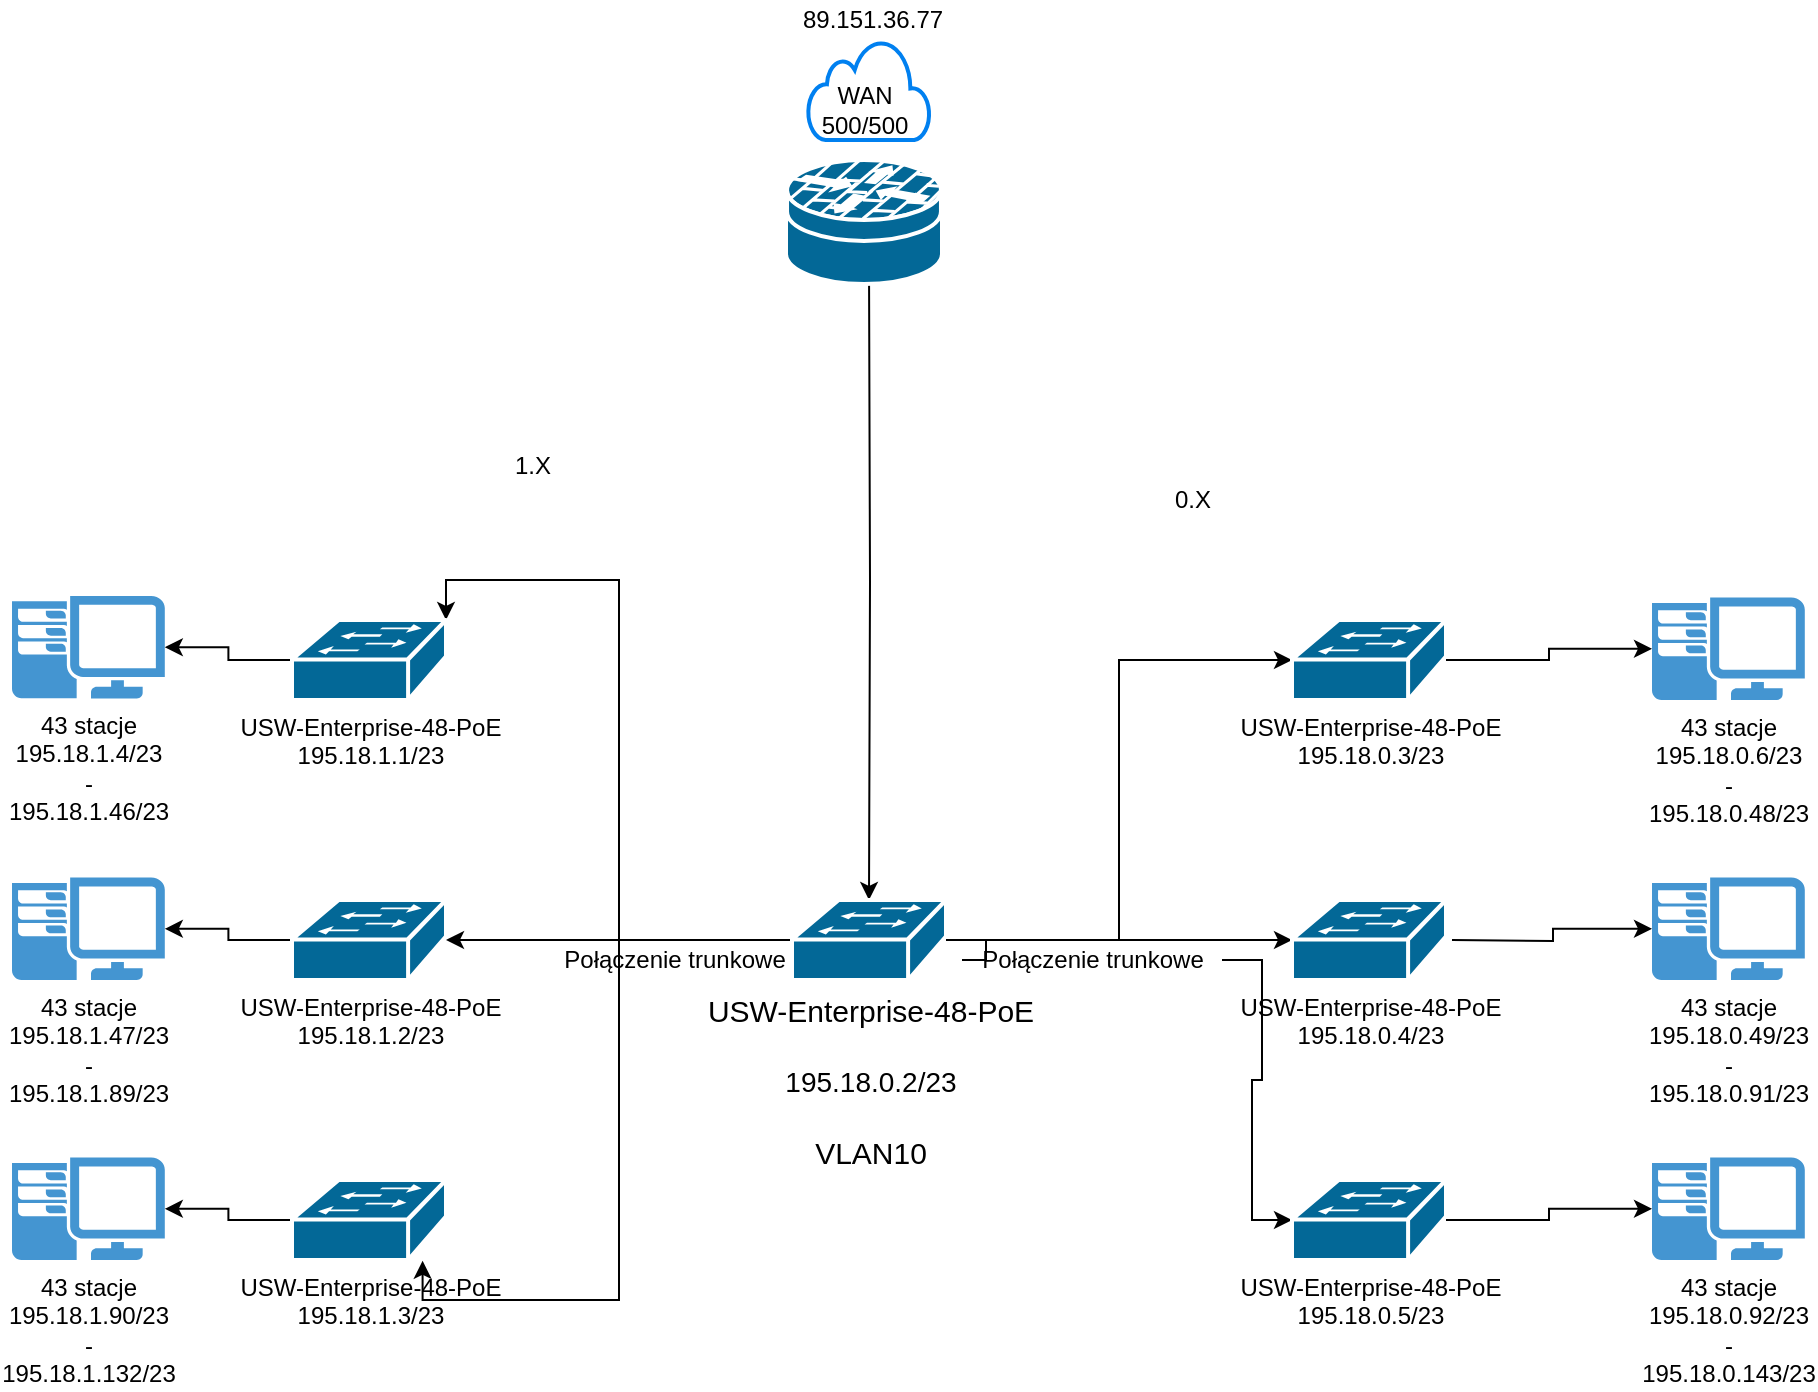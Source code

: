<mxfile version="15.4.0" type="github">
  <diagram id="f6o2FOGRASFLj1vxCPKE" name="Page-1">
    <mxGraphModel dx="1422" dy="734" grid="1" gridSize="10" guides="1" tooltips="1" connect="1" arrows="1" fold="1" page="1" pageScale="1" pageWidth="827" pageHeight="1169" math="0" shadow="0">
      <root>
        <mxCell id="0" />
        <mxCell id="1" parent="0" />
        <mxCell id="o_KLARVnYL17PYb3-e0V-1" value="" style="html=1;verticalLabelPosition=bottom;align=center;labelBackgroundColor=#ffffff;verticalAlign=top;strokeWidth=2;strokeColor=#0080F0;shadow=0;dashed=0;shape=mxgraph.ios7.icons.cloud;" parent="1" vertex="1">
          <mxGeometry x="438" y="270" width="61" height="50" as="geometry" />
        </mxCell>
        <mxCell id="o_KLARVnYL17PYb3-e0V-2" value="&lt;div&gt;WAN&lt;/div&gt;&lt;div&gt;500/500&lt;/div&gt;" style="text;html=1;align=center;verticalAlign=middle;resizable=0;points=[];autosize=1;strokeColor=none;fillColor=none;" parent="1" vertex="1">
          <mxGeometry x="436" y="290" width="60" height="30" as="geometry" />
        </mxCell>
        <mxCell id="o_KLARVnYL17PYb3-e0V-3" style="edgeStyle=orthogonalEdgeStyle;rounded=0;orthogonalLoop=1;jettySize=auto;html=1;" parent="1" target="o_KLARVnYL17PYb3-e0V-11" edge="1">
          <mxGeometry relative="1" as="geometry">
            <mxPoint x="468.5" y="380" as="sourcePoint" />
          </mxGeometry>
        </mxCell>
        <mxCell id="o_KLARVnYL17PYb3-e0V-5" style="edgeStyle=orthogonalEdgeStyle;rounded=0;orthogonalLoop=1;jettySize=auto;html=1;" parent="1" source="o_KLARVnYL17PYb3-e0V-11" target="o_KLARVnYL17PYb3-e0V-15" edge="1">
          <mxGeometry relative="1" as="geometry" />
        </mxCell>
        <mxCell id="o_KLARVnYL17PYb3-e0V-6" style="edgeStyle=orthogonalEdgeStyle;rounded=0;orthogonalLoop=1;jettySize=auto;html=1;entryX=1;entryY=0;entryDx=0;entryDy=0;entryPerimeter=0;" parent="1" source="o_KLARVnYL17PYb3-e0V-11" target="o_KLARVnYL17PYb3-e0V-19" edge="1">
          <mxGeometry relative="1" as="geometry" />
        </mxCell>
        <mxCell id="o_KLARVnYL17PYb3-e0V-7" style="edgeStyle=orthogonalEdgeStyle;rounded=0;orthogonalLoop=1;jettySize=auto;html=1;" parent="1" source="o_KLARVnYL17PYb3-e0V-11" target="o_KLARVnYL17PYb3-e0V-21" edge="1">
          <mxGeometry relative="1" as="geometry" />
        </mxCell>
        <mxCell id="o_KLARVnYL17PYb3-e0V-8" style="edgeStyle=orthogonalEdgeStyle;rounded=0;orthogonalLoop=1;jettySize=auto;html=1;entryX=0.848;entryY=1.01;entryDx=0;entryDy=0;entryPerimeter=0;" parent="1" source="o_KLARVnYL17PYb3-e0V-11" target="o_KLARVnYL17PYb3-e0V-23" edge="1">
          <mxGeometry relative="1" as="geometry" />
        </mxCell>
        <mxCell id="o_KLARVnYL17PYb3-e0V-9" style="edgeStyle=orthogonalEdgeStyle;rounded=0;orthogonalLoop=1;jettySize=auto;html=1;entryX=0;entryY=0.5;entryDx=0;entryDy=0;entryPerimeter=0;" parent="1" source="o_KLARVnYL17PYb3-e0V-11" target="o_KLARVnYL17PYb3-e0V-13" edge="1">
          <mxGeometry relative="1" as="geometry" />
        </mxCell>
        <mxCell id="o_KLARVnYL17PYb3-e0V-10" style="edgeStyle=orthogonalEdgeStyle;rounded=0;orthogonalLoop=1;jettySize=auto;html=1;entryX=0;entryY=0.5;entryDx=0;entryDy=0;entryPerimeter=0;startArrow=none;" parent="1" source="WLucfIHBb9vrrEBPfBHq-1" target="o_KLARVnYL17PYb3-e0V-17" edge="1">
          <mxGeometry relative="1" as="geometry" />
        </mxCell>
        <mxCell id="o_KLARVnYL17PYb3-e0V-11" value="&lt;div style=&quot;font-size: 15px&quot;&gt;&lt;font style=&quot;font-size: 15px&quot;&gt;&lt;span class=&quot;product-current-sku&quot;&gt;USW-Enterprise-48-PoE&lt;br&gt;&lt;/span&gt;&lt;/font&gt;&lt;/div&gt;&lt;div style=&quot;font-size: 15px&quot;&gt;&lt;br&gt;&lt;/div&gt;&lt;span style=&quot;font-size: 14px&quot;&gt;195.18.0.2/23&lt;br&gt;&lt;/span&gt;&lt;font style=&quot;font-size: 15px&quot;&gt;&lt;br&gt;VLAN10&lt;br&gt;&lt;/font&gt;" style="shape=mxgraph.cisco.switches.workgroup_switch;sketch=0;html=1;pointerEvents=1;dashed=0;fillColor=#036897;strokeColor=#ffffff;strokeWidth=2;verticalLabelPosition=bottom;verticalAlign=top;align=center;outlineConnect=0;" parent="1" vertex="1">
          <mxGeometry x="430" y="700" width="77" height="40" as="geometry" />
        </mxCell>
        <mxCell id="o_KLARVnYL17PYb3-e0V-12" value="" style="edgeStyle=orthogonalEdgeStyle;rounded=0;orthogonalLoop=1;jettySize=auto;html=1;" parent="1" source="o_KLARVnYL17PYb3-e0V-13" target="o_KLARVnYL17PYb3-e0V-27" edge="1">
          <mxGeometry relative="1" as="geometry" />
        </mxCell>
        <mxCell id="o_KLARVnYL17PYb3-e0V-13" value="&lt;span class=&quot;product-current-sku&quot;&gt;USW-Enterprise-48-PoE&lt;br&gt;195.18.0.3/23&lt;br&gt;&lt;/span&gt;" style="shape=mxgraph.cisco.switches.workgroup_switch;sketch=0;html=1;pointerEvents=1;dashed=0;fillColor=#036897;strokeColor=#ffffff;strokeWidth=2;verticalLabelPosition=bottom;verticalAlign=top;align=center;outlineConnect=0;" parent="1" vertex="1">
          <mxGeometry x="680" y="560" width="77" height="40" as="geometry" />
        </mxCell>
        <mxCell id="o_KLARVnYL17PYb3-e0V-14" value="" style="edgeStyle=orthogonalEdgeStyle;rounded=0;orthogonalLoop=1;jettySize=auto;html=1;" parent="1" target="o_KLARVnYL17PYb3-e0V-28" edge="1">
          <mxGeometry relative="1" as="geometry">
            <mxPoint x="760" y="720" as="sourcePoint" />
          </mxGeometry>
        </mxCell>
        <mxCell id="o_KLARVnYL17PYb3-e0V-15" value="&lt;span class=&quot;product-current-sku&quot;&gt;USW-Enterprise-48-PoE&lt;br&gt;195.18.0.4/23&lt;br&gt;&lt;/span&gt;" style="shape=mxgraph.cisco.switches.workgroup_switch;sketch=0;html=1;pointerEvents=1;dashed=0;fillColor=#036897;strokeColor=#ffffff;strokeWidth=2;verticalLabelPosition=bottom;verticalAlign=top;align=center;outlineConnect=0;" parent="1" vertex="1">
          <mxGeometry x="680" y="700" width="77" height="40" as="geometry" />
        </mxCell>
        <mxCell id="o_KLARVnYL17PYb3-e0V-16" value="" style="edgeStyle=orthogonalEdgeStyle;rounded=0;orthogonalLoop=1;jettySize=auto;html=1;" parent="1" source="o_KLARVnYL17PYb3-e0V-17" target="o_KLARVnYL17PYb3-e0V-29" edge="1">
          <mxGeometry relative="1" as="geometry" />
        </mxCell>
        <mxCell id="o_KLARVnYL17PYb3-e0V-17" value="&lt;span class=&quot;product-current-sku&quot;&gt;USW-Enterprise-48-PoE&lt;br&gt;195.18.0.5/23&lt;br&gt;&lt;/span&gt;" style="shape=mxgraph.cisco.switches.workgroup_switch;sketch=0;html=1;pointerEvents=1;dashed=0;fillColor=#036897;strokeColor=#ffffff;strokeWidth=2;verticalLabelPosition=bottom;verticalAlign=top;align=center;outlineConnect=0;" parent="1" vertex="1">
          <mxGeometry x="680" y="840" width="77" height="40" as="geometry" />
        </mxCell>
        <mxCell id="o_KLARVnYL17PYb3-e0V-18" value="" style="edgeStyle=orthogonalEdgeStyle;rounded=0;orthogonalLoop=1;jettySize=auto;html=1;" parent="1" source="o_KLARVnYL17PYb3-e0V-19" target="o_KLARVnYL17PYb3-e0V-24" edge="1">
          <mxGeometry relative="1" as="geometry" />
        </mxCell>
        <mxCell id="o_KLARVnYL17PYb3-e0V-19" value="USW-Enterprise-48-PoE&lt;br&gt;195.18.1.1/23" style="shape=mxgraph.cisco.switches.workgroup_switch;sketch=0;html=1;pointerEvents=1;dashed=0;fillColor=#036897;strokeColor=#ffffff;strokeWidth=2;verticalLabelPosition=bottom;verticalAlign=top;align=center;outlineConnect=0;" parent="1" vertex="1">
          <mxGeometry x="180" y="560" width="77" height="40" as="geometry" />
        </mxCell>
        <mxCell id="o_KLARVnYL17PYb3-e0V-20" value="" style="edgeStyle=orthogonalEdgeStyle;rounded=0;orthogonalLoop=1;jettySize=auto;html=1;" parent="1" source="o_KLARVnYL17PYb3-e0V-21" target="o_KLARVnYL17PYb3-e0V-25" edge="1">
          <mxGeometry relative="1" as="geometry" />
        </mxCell>
        <mxCell id="o_KLARVnYL17PYb3-e0V-21" value="USW-Enterprise-48-PoE&lt;br&gt;195.18.1.2/23" style="shape=mxgraph.cisco.switches.workgroup_switch;sketch=0;html=1;pointerEvents=1;dashed=0;fillColor=#036897;strokeColor=#ffffff;strokeWidth=2;verticalLabelPosition=bottom;verticalAlign=top;align=center;outlineConnect=0;" parent="1" vertex="1">
          <mxGeometry x="180" y="700" width="77" height="40" as="geometry" />
        </mxCell>
        <mxCell id="o_KLARVnYL17PYb3-e0V-22" value="" style="edgeStyle=orthogonalEdgeStyle;rounded=0;orthogonalLoop=1;jettySize=auto;html=1;" parent="1" source="o_KLARVnYL17PYb3-e0V-23" target="o_KLARVnYL17PYb3-e0V-26" edge="1">
          <mxGeometry relative="1" as="geometry" />
        </mxCell>
        <mxCell id="o_KLARVnYL17PYb3-e0V-23" value="&lt;span class=&quot;product-current-sku&quot;&gt;USW-Enterprise-48-PoE&lt;br&gt;195.18.1.3&lt;span&gt;/23&lt;/span&gt;&lt;br&gt;&lt;br&gt;&lt;/span&gt;" style="shape=mxgraph.cisco.switches.workgroup_switch;sketch=0;html=1;pointerEvents=1;dashed=0;fillColor=#036897;strokeColor=#ffffff;strokeWidth=2;verticalLabelPosition=bottom;verticalAlign=top;align=center;outlineConnect=0;" parent="1" vertex="1">
          <mxGeometry x="180" y="840" width="77" height="40" as="geometry" />
        </mxCell>
        <mxCell id="o_KLARVnYL17PYb3-e0V-24" value="43 stacje&lt;br&gt;195.18.1.4/23&lt;br&gt;-&lt;br&gt;195.18.1.46/23" style="pointerEvents=1;shadow=0;dashed=0;html=1;strokeColor=none;fillColor=#4495D1;labelPosition=center;verticalLabelPosition=bottom;verticalAlign=top;align=center;outlineConnect=0;shape=mxgraph.veeam.2d.workstation;" parent="1" vertex="1">
          <mxGeometry x="40" y="548" width="76.4" height="51.2" as="geometry" />
        </mxCell>
        <mxCell id="o_KLARVnYL17PYb3-e0V-25" value="43 stacje&lt;br&gt;195.18.1.47/23&lt;br&gt;-&lt;br&gt;195.18.1.89/23" style="pointerEvents=1;shadow=0;dashed=0;html=1;strokeColor=none;fillColor=#4495D1;labelPosition=center;verticalLabelPosition=bottom;verticalAlign=top;align=center;outlineConnect=0;shape=mxgraph.veeam.2d.workstation;" parent="1" vertex="1">
          <mxGeometry x="40" y="688.8" width="76.4" height="51.2" as="geometry" />
        </mxCell>
        <mxCell id="o_KLARVnYL17PYb3-e0V-26" value="43 stacje&lt;br&gt;195.18.1.90/23&lt;br&gt;-&lt;br&gt;195.18.1.132/23" style="pointerEvents=1;shadow=0;dashed=0;html=1;strokeColor=none;fillColor=#4495D1;labelPosition=center;verticalLabelPosition=bottom;verticalAlign=top;align=center;outlineConnect=0;shape=mxgraph.veeam.2d.workstation;" parent="1" vertex="1">
          <mxGeometry x="40" y="828.8" width="76.4" height="51.2" as="geometry" />
        </mxCell>
        <mxCell id="o_KLARVnYL17PYb3-e0V-27" value="43 stacje&lt;br&gt;195.18.0.6/23&lt;br&gt;-&lt;br&gt;195.18.0.48/23" style="pointerEvents=1;shadow=0;dashed=0;html=1;strokeColor=none;fillColor=#4495D1;labelPosition=center;verticalLabelPosition=bottom;verticalAlign=top;align=center;outlineConnect=0;shape=mxgraph.veeam.2d.workstation;" parent="1" vertex="1">
          <mxGeometry x="860" y="548.8" width="76.4" height="51.2" as="geometry" />
        </mxCell>
        <mxCell id="o_KLARVnYL17PYb3-e0V-28" value="43 stacje&lt;br&gt;195.18.0.49/23&lt;br&gt;-&lt;br&gt;195.18.0.91/23" style="pointerEvents=1;shadow=0;dashed=0;html=1;strokeColor=none;fillColor=#4495D1;labelPosition=center;verticalLabelPosition=bottom;verticalAlign=top;align=center;outlineConnect=0;shape=mxgraph.veeam.2d.workstation;" parent="1" vertex="1">
          <mxGeometry x="860" y="688.8" width="76.4" height="51.2" as="geometry" />
        </mxCell>
        <mxCell id="o_KLARVnYL17PYb3-e0V-29" value="43 stacje&lt;br&gt;195.18.0.92/23&lt;br&gt;-&lt;br&gt;195.18.0.143/23" style="pointerEvents=1;shadow=0;dashed=0;html=1;strokeColor=none;fillColor=#4495D1;labelPosition=center;verticalLabelPosition=bottom;verticalAlign=top;align=center;outlineConnect=0;shape=mxgraph.veeam.2d.workstation;" parent="1" vertex="1">
          <mxGeometry x="860" y="828.8" width="76.4" height="51.2" as="geometry" />
        </mxCell>
        <mxCell id="o_KLARVnYL17PYb3-e0V-30" value="89.151.36.77" style="text;html=1;align=center;verticalAlign=middle;resizable=0;points=[];autosize=1;strokeColor=none;fillColor=none;" parent="1" vertex="1">
          <mxGeometry x="425" y="250" width="90" height="20" as="geometry" />
        </mxCell>
        <mxCell id="o_KLARVnYL17PYb3-e0V-31" value="&lt;font style=&quot;font-size: 14px&quot;&gt;&lt;br&gt;&lt;/font&gt;" style="text;html=1;align=center;verticalAlign=middle;resizable=0;points=[];autosize=1;strokeColor=none;fillColor=none;" parent="1" vertex="1">
          <mxGeometry x="365" y="720" width="20" height="20" as="geometry" />
        </mxCell>
        <mxCell id="o_KLARVnYL17PYb3-e0V-37" value="0.X" style="text;html=1;align=center;verticalAlign=middle;resizable=0;points=[];autosize=1;strokeColor=none;fillColor=none;" parent="1" vertex="1">
          <mxGeometry x="615" y="490" width="30" height="20" as="geometry" />
        </mxCell>
        <mxCell id="o_KLARVnYL17PYb3-e0V-38" value="&lt;div&gt;1.X&lt;/div&gt;&lt;div&gt;&lt;br&gt;&lt;/div&gt;" style="text;html=1;align=center;verticalAlign=middle;resizable=0;points=[];autosize=1;strokeColor=none;fillColor=none;" parent="1" vertex="1">
          <mxGeometry x="285" y="475" width="30" height="30" as="geometry" />
        </mxCell>
        <mxCell id="Z_5neK0zu7-BH72PHAWC-1" value="" style="shape=mxgraph.cisco.security.router_firewall;sketch=0;html=1;pointerEvents=1;dashed=0;fillColor=#036897;strokeColor=#ffffff;strokeWidth=2;verticalLabelPosition=bottom;verticalAlign=top;align=center;outlineConnect=0;" parent="1" vertex="1">
          <mxGeometry x="427" y="330" width="78" height="62" as="geometry" />
        </mxCell>
        <mxCell id="WLucfIHBb9vrrEBPfBHq-1" value="Połączenie trunkowe" style="text;html=1;align=center;verticalAlign=middle;resizable=0;points=[];autosize=1;strokeColor=none;fillColor=none;" vertex="1" parent="1">
          <mxGeometry x="515" y="720" width="130" height="20" as="geometry" />
        </mxCell>
        <mxCell id="WLucfIHBb9vrrEBPfBHq-2" value="" style="edgeStyle=orthogonalEdgeStyle;rounded=0;orthogonalLoop=1;jettySize=auto;html=1;entryX=0;entryY=0.5;entryDx=0;entryDy=0;entryPerimeter=0;endArrow=none;" edge="1" parent="1" source="o_KLARVnYL17PYb3-e0V-11" target="WLucfIHBb9vrrEBPfBHq-1">
          <mxGeometry relative="1" as="geometry">
            <mxPoint x="507" y="720" as="sourcePoint" />
            <mxPoint x="680" y="860" as="targetPoint" />
          </mxGeometry>
        </mxCell>
        <mxCell id="WLucfIHBb9vrrEBPfBHq-3" value="Połączenie trunkowe" style="text;html=1;align=center;verticalAlign=middle;resizable=0;points=[];autosize=1;strokeColor=none;fillColor=none;" vertex="1" parent="1">
          <mxGeometry x="306" y="720" width="130" height="20" as="geometry" />
        </mxCell>
      </root>
    </mxGraphModel>
  </diagram>
</mxfile>
